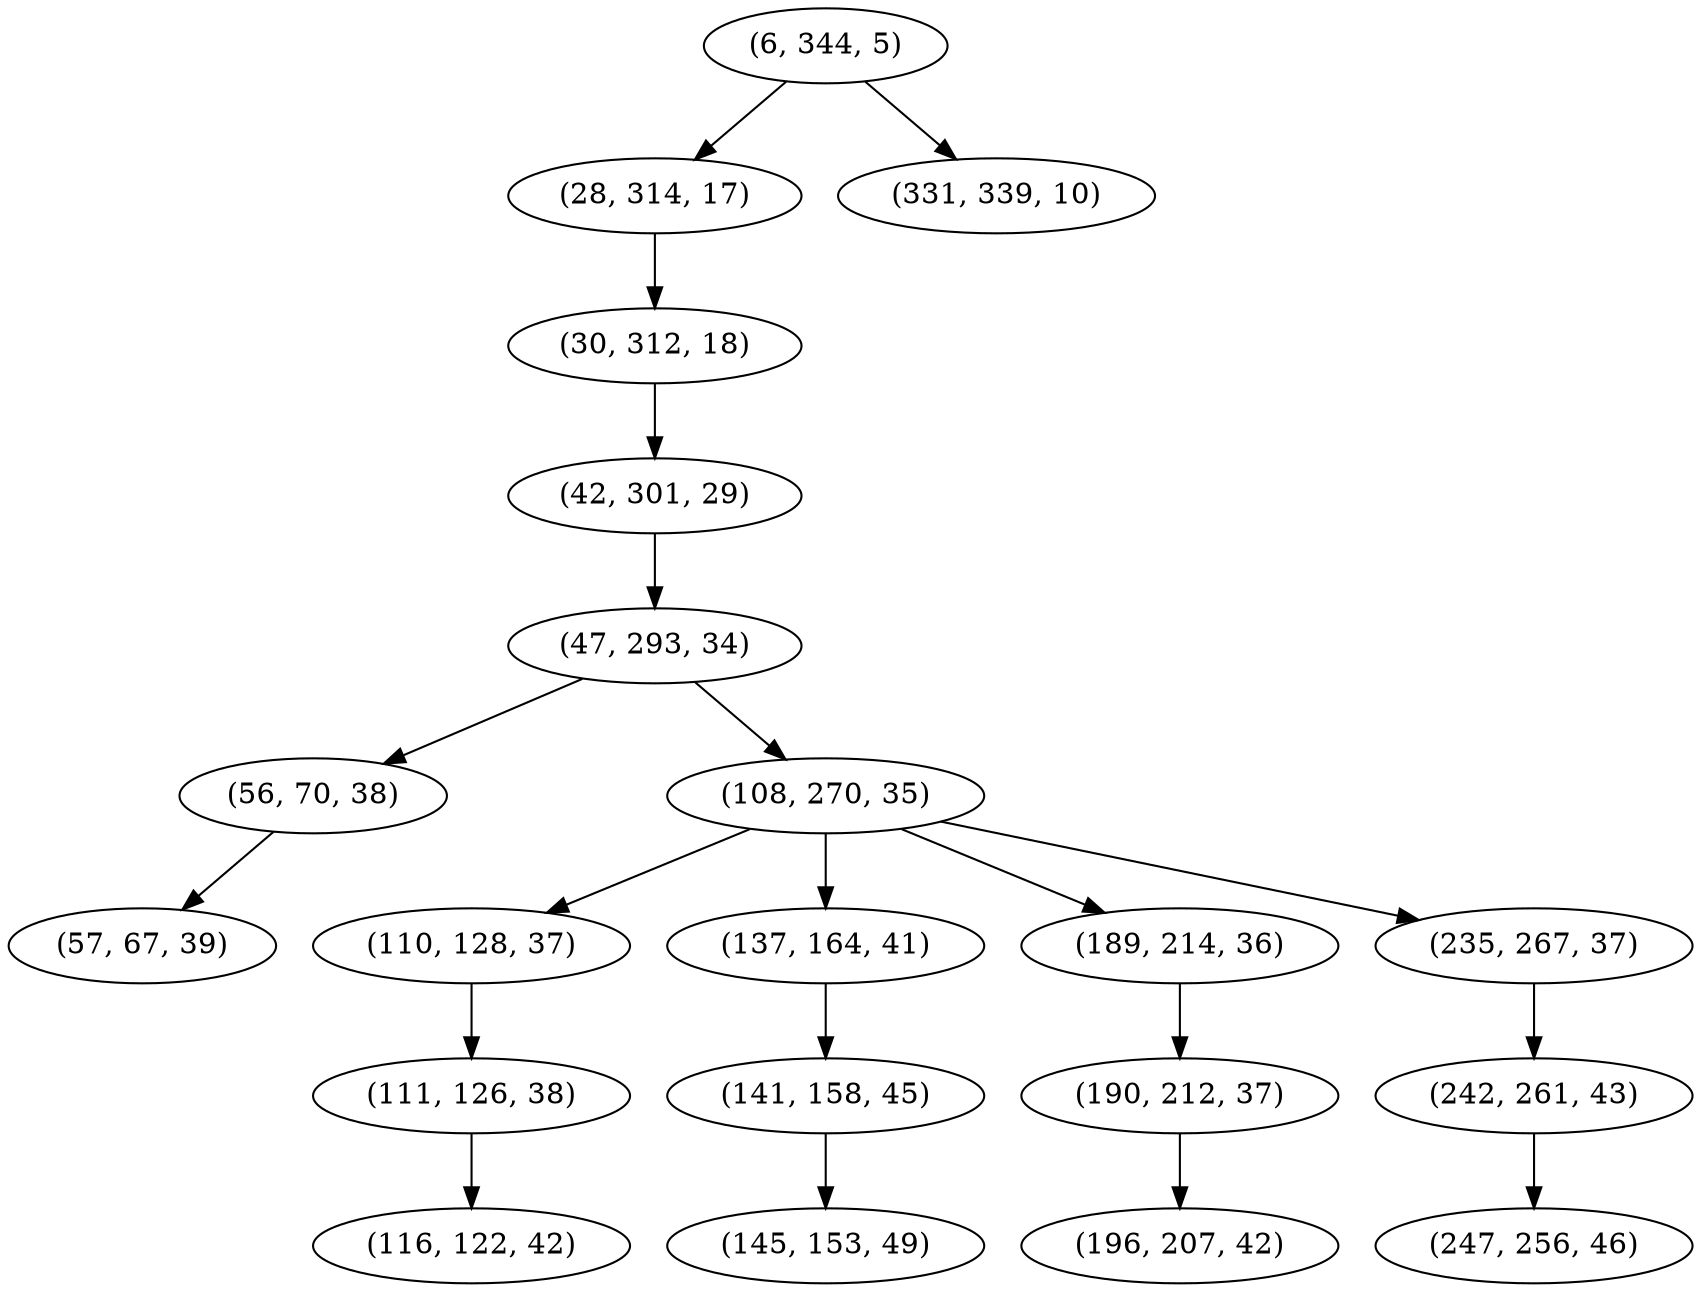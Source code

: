 digraph tree {
    "(6, 344, 5)";
    "(28, 314, 17)";
    "(30, 312, 18)";
    "(42, 301, 29)";
    "(47, 293, 34)";
    "(56, 70, 38)";
    "(57, 67, 39)";
    "(108, 270, 35)";
    "(110, 128, 37)";
    "(111, 126, 38)";
    "(116, 122, 42)";
    "(137, 164, 41)";
    "(141, 158, 45)";
    "(145, 153, 49)";
    "(189, 214, 36)";
    "(190, 212, 37)";
    "(196, 207, 42)";
    "(235, 267, 37)";
    "(242, 261, 43)";
    "(247, 256, 46)";
    "(331, 339, 10)";
    "(6, 344, 5)" -> "(28, 314, 17)";
    "(6, 344, 5)" -> "(331, 339, 10)";
    "(28, 314, 17)" -> "(30, 312, 18)";
    "(30, 312, 18)" -> "(42, 301, 29)";
    "(42, 301, 29)" -> "(47, 293, 34)";
    "(47, 293, 34)" -> "(56, 70, 38)";
    "(47, 293, 34)" -> "(108, 270, 35)";
    "(56, 70, 38)" -> "(57, 67, 39)";
    "(108, 270, 35)" -> "(110, 128, 37)";
    "(108, 270, 35)" -> "(137, 164, 41)";
    "(108, 270, 35)" -> "(189, 214, 36)";
    "(108, 270, 35)" -> "(235, 267, 37)";
    "(110, 128, 37)" -> "(111, 126, 38)";
    "(111, 126, 38)" -> "(116, 122, 42)";
    "(137, 164, 41)" -> "(141, 158, 45)";
    "(141, 158, 45)" -> "(145, 153, 49)";
    "(189, 214, 36)" -> "(190, 212, 37)";
    "(190, 212, 37)" -> "(196, 207, 42)";
    "(235, 267, 37)" -> "(242, 261, 43)";
    "(242, 261, 43)" -> "(247, 256, 46)";
}
